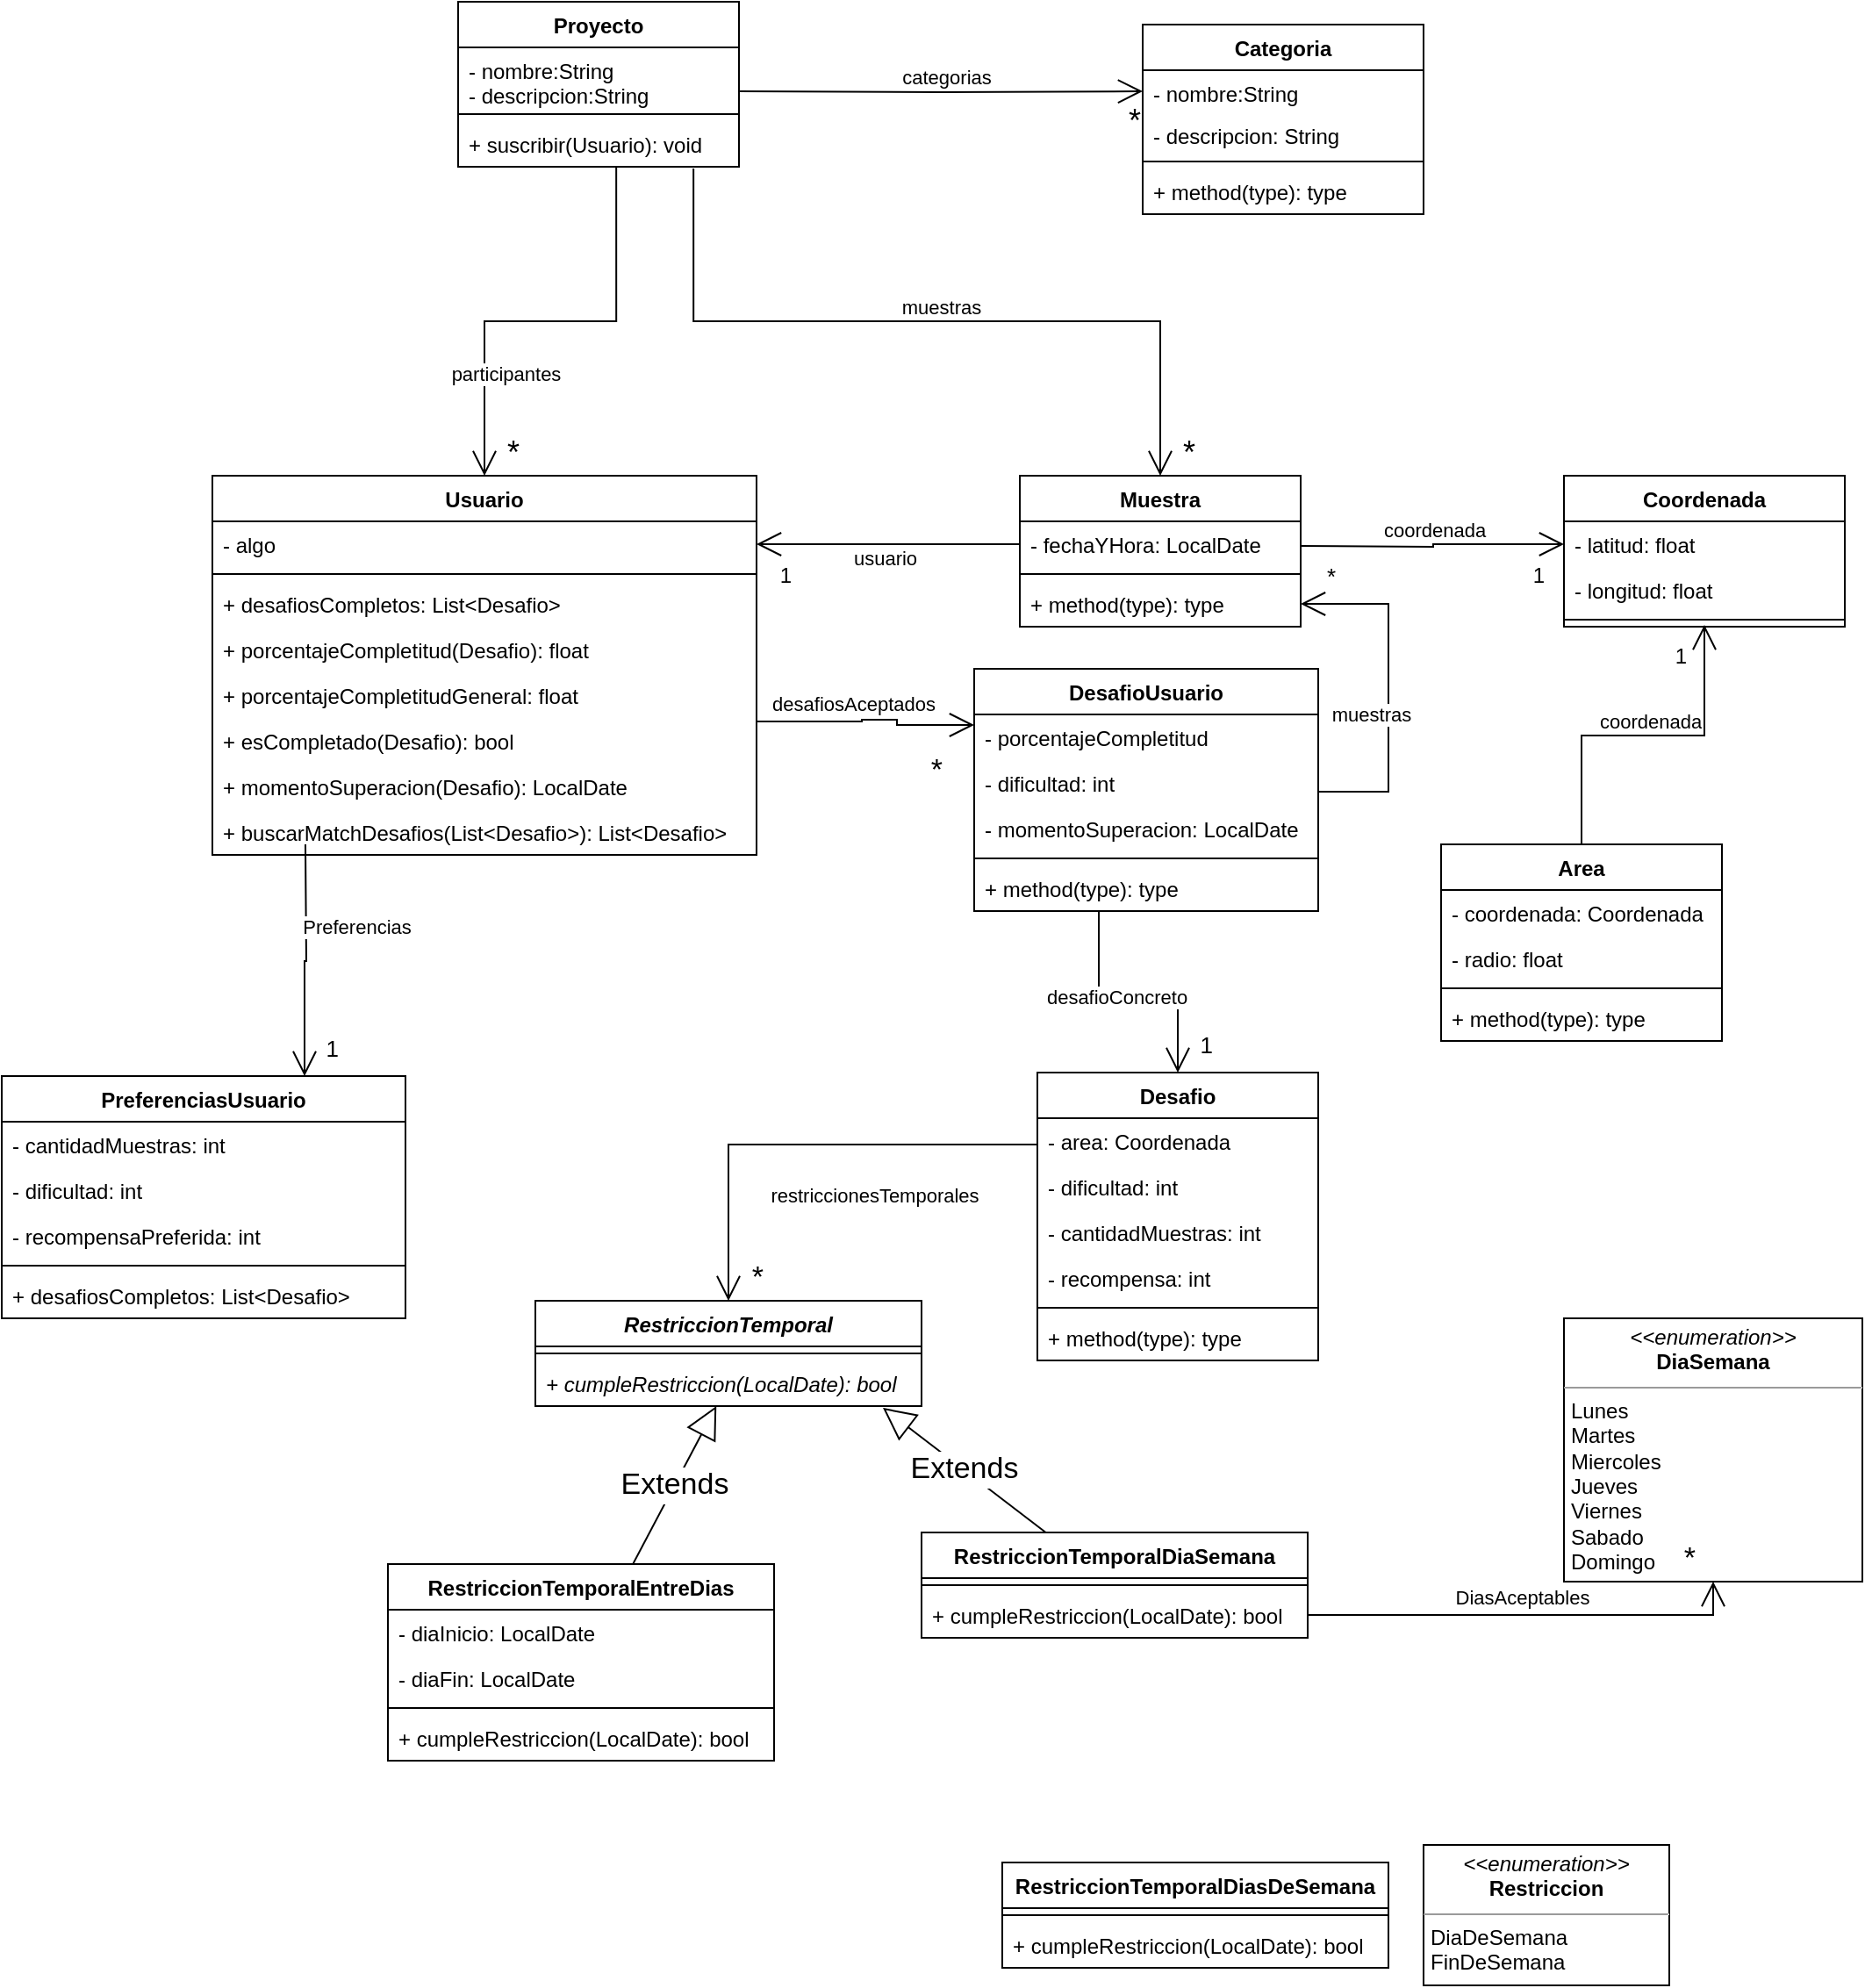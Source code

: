 <mxfile version="20.4.0" type="github">
  <diagram id="C5RBs43oDa-KdzZeNtuy" name="Page-1">
    <mxGraphModel dx="1690" dy="1643" grid="1" gridSize="10" guides="1" tooltips="1" connect="1" arrows="1" fold="1" page="1" pageScale="1" pageWidth="827" pageHeight="1169" math="0" shadow="0">
      <root>
        <mxCell id="WIyWlLk6GJQsqaUBKTNV-0" />
        <mxCell id="WIyWlLk6GJQsqaUBKTNV-1" parent="WIyWlLk6GJQsqaUBKTNV-0" />
        <mxCell id="WRdXd9sB3X9mUSoovsNP-0" value="Proyecto" style="swimlane;fontStyle=1;align=center;verticalAlign=top;childLayout=stackLayout;horizontal=1;startSize=26;horizontalStack=0;resizeParent=1;resizeParentMax=0;resizeLast=0;collapsible=1;marginBottom=0;" parent="WIyWlLk6GJQsqaUBKTNV-1" vertex="1">
          <mxGeometry x="120" y="-80" width="160" height="94" as="geometry" />
        </mxCell>
        <mxCell id="WRdXd9sB3X9mUSoovsNP-1" value="- nombre:String&#xa;- descripcion:String&#xa;" style="text;strokeColor=none;fillColor=none;align=left;verticalAlign=top;spacingLeft=4;spacingRight=4;overflow=hidden;rotatable=0;points=[[0,0.5],[1,0.5]];portConstraint=eastwest;" parent="WRdXd9sB3X9mUSoovsNP-0" vertex="1">
          <mxGeometry y="26" width="160" height="34" as="geometry" />
        </mxCell>
        <mxCell id="WRdXd9sB3X9mUSoovsNP-2" value="" style="line;strokeWidth=1;fillColor=none;align=left;verticalAlign=middle;spacingTop=-1;spacingLeft=3;spacingRight=3;rotatable=0;labelPosition=right;points=[];portConstraint=eastwest;strokeColor=inherit;" parent="WRdXd9sB3X9mUSoovsNP-0" vertex="1">
          <mxGeometry y="60" width="160" height="8" as="geometry" />
        </mxCell>
        <mxCell id="WRdXd9sB3X9mUSoovsNP-3" value="+ suscribir(Usuario): void" style="text;strokeColor=none;fillColor=none;align=left;verticalAlign=top;spacingLeft=4;spacingRight=4;overflow=hidden;rotatable=0;points=[[0,0.5],[1,0.5]];portConstraint=eastwest;" parent="WRdXd9sB3X9mUSoovsNP-0" vertex="1">
          <mxGeometry y="68" width="160" height="26" as="geometry" />
        </mxCell>
        <mxCell id="axV663DeKGKB3O0kkRm1-0" value="Categoria" style="swimlane;fontStyle=1;align=center;verticalAlign=top;childLayout=stackLayout;horizontal=1;startSize=26;horizontalStack=0;resizeParent=1;resizeParentMax=0;resizeLast=0;collapsible=1;marginBottom=0;" vertex="1" parent="WIyWlLk6GJQsqaUBKTNV-1">
          <mxGeometry x="510" y="-67" width="160" height="108" as="geometry" />
        </mxCell>
        <mxCell id="axV663DeKGKB3O0kkRm1-1" value="- nombre:String" style="text;strokeColor=none;fillColor=none;align=left;verticalAlign=top;spacingLeft=4;spacingRight=4;overflow=hidden;rotatable=0;points=[[0,0.5],[1,0.5]];portConstraint=eastwest;" vertex="1" parent="axV663DeKGKB3O0kkRm1-0">
          <mxGeometry y="26" width="160" height="24" as="geometry" />
        </mxCell>
        <mxCell id="axV663DeKGKB3O0kkRm1-4" value="- descripcion: String" style="text;strokeColor=none;fillColor=none;align=left;verticalAlign=top;spacingLeft=4;spacingRight=4;overflow=hidden;rotatable=0;points=[[0,0.5],[1,0.5]];portConstraint=eastwest;" vertex="1" parent="axV663DeKGKB3O0kkRm1-0">
          <mxGeometry y="50" width="160" height="24" as="geometry" />
        </mxCell>
        <mxCell id="axV663DeKGKB3O0kkRm1-2" value="" style="line;strokeWidth=1;fillColor=none;align=left;verticalAlign=middle;spacingTop=-1;spacingLeft=3;spacingRight=3;rotatable=0;labelPosition=right;points=[];portConstraint=eastwest;strokeColor=inherit;" vertex="1" parent="axV663DeKGKB3O0kkRm1-0">
          <mxGeometry y="74" width="160" height="8" as="geometry" />
        </mxCell>
        <mxCell id="axV663DeKGKB3O0kkRm1-3" value="+ method(type): type" style="text;strokeColor=none;fillColor=none;align=left;verticalAlign=top;spacingLeft=4;spacingRight=4;overflow=hidden;rotatable=0;points=[[0,0.5],[1,0.5]];portConstraint=eastwest;" vertex="1" parent="axV663DeKGKB3O0kkRm1-0">
          <mxGeometry y="82" width="160" height="26" as="geometry" />
        </mxCell>
        <mxCell id="axV663DeKGKB3O0kkRm1-5" value="categorias" style="endArrow=open;html=1;endSize=12;startArrow=none;startSize=14;startFill=0;edgeStyle=orthogonalEdgeStyle;rounded=0;entryX=0;entryY=0.5;entryDx=0;entryDy=0;" edge="1" parent="WIyWlLk6GJQsqaUBKTNV-1" target="axV663DeKGKB3O0kkRm1-1">
          <mxGeometry x="0.031" y="8" relative="1" as="geometry">
            <mxPoint x="280" y="-29" as="sourcePoint" />
            <mxPoint x="460" y="-33.5" as="targetPoint" />
            <mxPoint as="offset" />
          </mxGeometry>
        </mxCell>
        <mxCell id="axV663DeKGKB3O0kkRm1-7" value="*" style="edgeLabel;resizable=0;html=1;align=right;verticalAlign=top;fontSize=18;" connectable="0" vertex="1" parent="axV663DeKGKB3O0kkRm1-5">
          <mxGeometry x="1" relative="1" as="geometry" />
        </mxCell>
        <mxCell id="axV663DeKGKB3O0kkRm1-8" value="Usuario" style="swimlane;fontStyle=1;align=center;verticalAlign=top;childLayout=stackLayout;horizontal=1;startSize=26;horizontalStack=0;resizeParent=1;resizeParentMax=0;resizeLast=0;collapsible=1;marginBottom=0;" vertex="1" parent="WIyWlLk6GJQsqaUBKTNV-1">
          <mxGeometry x="-20" y="190" width="310" height="216" as="geometry" />
        </mxCell>
        <mxCell id="axV663DeKGKB3O0kkRm1-12" value="- algo" style="text;strokeColor=none;fillColor=none;align=left;verticalAlign=top;spacingLeft=4;spacingRight=4;overflow=hidden;rotatable=0;points=[[0,0.5],[1,0.5]];portConstraint=eastwest;" vertex="1" parent="axV663DeKGKB3O0kkRm1-8">
          <mxGeometry y="26" width="310" height="26" as="geometry" />
        </mxCell>
        <mxCell id="axV663DeKGKB3O0kkRm1-10" value="" style="line;strokeWidth=1;fillColor=none;align=left;verticalAlign=middle;spacingTop=-1;spacingLeft=3;spacingRight=3;rotatable=0;labelPosition=right;points=[];portConstraint=eastwest;strokeColor=inherit;" vertex="1" parent="axV663DeKGKB3O0kkRm1-8">
          <mxGeometry y="52" width="310" height="8" as="geometry" />
        </mxCell>
        <mxCell id="axV663DeKGKB3O0kkRm1-11" value="+ desafiosCompletos: List&lt;Desafio&gt;" style="text;strokeColor=none;fillColor=none;align=left;verticalAlign=top;spacingLeft=4;spacingRight=4;overflow=hidden;rotatable=0;points=[[0,0.5],[1,0.5]];portConstraint=eastwest;" vertex="1" parent="axV663DeKGKB3O0kkRm1-8">
          <mxGeometry y="60" width="310" height="26" as="geometry" />
        </mxCell>
        <mxCell id="axV663DeKGKB3O0kkRm1-93" value="+ porcentajeCompletitud(Desafio): float" style="text;strokeColor=none;fillColor=none;align=left;verticalAlign=top;spacingLeft=4;spacingRight=4;overflow=hidden;rotatable=0;points=[[0,0.5],[1,0.5]];portConstraint=eastwest;" vertex="1" parent="axV663DeKGKB3O0kkRm1-8">
          <mxGeometry y="86" width="310" height="26" as="geometry" />
        </mxCell>
        <mxCell id="axV663DeKGKB3O0kkRm1-94" value="+ porcentajeCompletitudGeneral: float" style="text;strokeColor=none;fillColor=none;align=left;verticalAlign=top;spacingLeft=4;spacingRight=4;overflow=hidden;rotatable=0;points=[[0,0.5],[1,0.5]];portConstraint=eastwest;" vertex="1" parent="axV663DeKGKB3O0kkRm1-8">
          <mxGeometry y="112" width="310" height="26" as="geometry" />
        </mxCell>
        <mxCell id="axV663DeKGKB3O0kkRm1-106" value="+ esCompletado(Desafio): bool" style="text;strokeColor=none;fillColor=none;align=left;verticalAlign=top;spacingLeft=4;spacingRight=4;overflow=hidden;rotatable=0;points=[[0,0.5],[1,0.5]];portConstraint=eastwest;" vertex="1" parent="axV663DeKGKB3O0kkRm1-8">
          <mxGeometry y="138" width="310" height="26" as="geometry" />
        </mxCell>
        <mxCell id="axV663DeKGKB3O0kkRm1-107" value="+ momentoSuperacion(Desafio): LocalDate" style="text;strokeColor=none;fillColor=none;align=left;verticalAlign=top;spacingLeft=4;spacingRight=4;overflow=hidden;rotatable=0;points=[[0,0.5],[1,0.5]];portConstraint=eastwest;" vertex="1" parent="axV663DeKGKB3O0kkRm1-8">
          <mxGeometry y="164" width="310" height="26" as="geometry" />
        </mxCell>
        <mxCell id="axV663DeKGKB3O0kkRm1-108" value="+ buscarMatchDesafios(List&lt;Desafio&gt;): List&lt;Desafio&gt;" style="text;strokeColor=none;fillColor=none;align=left;verticalAlign=top;spacingLeft=4;spacingRight=4;overflow=hidden;rotatable=0;points=[[0,0.5],[1,0.5]];portConstraint=eastwest;" vertex="1" parent="axV663DeKGKB3O0kkRm1-8">
          <mxGeometry y="190" width="310" height="26" as="geometry" />
        </mxCell>
        <mxCell id="axV663DeKGKB3O0kkRm1-13" value="participantes" style="endArrow=open;html=1;endSize=12;startArrow=none;startSize=14;startFill=0;edgeStyle=orthogonalEdgeStyle;rounded=0;exitX=0.563;exitY=1;exitDx=0;exitDy=0;exitPerimeter=0;" edge="1" parent="WIyWlLk6GJQsqaUBKTNV-1" source="WRdXd9sB3X9mUSoovsNP-3" target="axV663DeKGKB3O0kkRm1-8">
          <mxGeometry x="0.205" y="30" relative="1" as="geometry">
            <mxPoint x="230" y="60" as="sourcePoint" />
            <mxPoint x="460" y="60" as="targetPoint" />
            <mxPoint as="offset" />
          </mxGeometry>
        </mxCell>
        <mxCell id="axV663DeKGKB3O0kkRm1-14" value="*" style="edgeLabel;resizable=0;html=1;align=right;verticalAlign=top;fontSize=18;" connectable="0" vertex="1" parent="axV663DeKGKB3O0kkRm1-13">
          <mxGeometry x="1" relative="1" as="geometry">
            <mxPoint x="20" y="-30" as="offset" />
          </mxGeometry>
        </mxCell>
        <mxCell id="axV663DeKGKB3O0kkRm1-15" value="Muestra" style="swimlane;fontStyle=1;align=center;verticalAlign=top;childLayout=stackLayout;horizontal=1;startSize=26;horizontalStack=0;resizeParent=1;resizeParentMax=0;resizeLast=0;collapsible=1;marginBottom=0;" vertex="1" parent="WIyWlLk6GJQsqaUBKTNV-1">
          <mxGeometry x="440" y="190" width="160" height="86" as="geometry" />
        </mxCell>
        <mxCell id="axV663DeKGKB3O0kkRm1-16" value="- fechaYHora: LocalDate" style="text;strokeColor=none;fillColor=none;align=left;verticalAlign=top;spacingLeft=4;spacingRight=4;overflow=hidden;rotatable=0;points=[[0,0.5],[1,0.5]];portConstraint=eastwest;" vertex="1" parent="axV663DeKGKB3O0kkRm1-15">
          <mxGeometry y="26" width="160" height="26" as="geometry" />
        </mxCell>
        <mxCell id="axV663DeKGKB3O0kkRm1-17" value="" style="line;strokeWidth=1;fillColor=none;align=left;verticalAlign=middle;spacingTop=-1;spacingLeft=3;spacingRight=3;rotatable=0;labelPosition=right;points=[];portConstraint=eastwest;strokeColor=inherit;" vertex="1" parent="axV663DeKGKB3O0kkRm1-15">
          <mxGeometry y="52" width="160" height="8" as="geometry" />
        </mxCell>
        <mxCell id="axV663DeKGKB3O0kkRm1-18" value="+ method(type): type" style="text;strokeColor=none;fillColor=none;align=left;verticalAlign=top;spacingLeft=4;spacingRight=4;overflow=hidden;rotatable=0;points=[[0,0.5],[1,0.5]];portConstraint=eastwest;" vertex="1" parent="axV663DeKGKB3O0kkRm1-15">
          <mxGeometry y="60" width="160" height="26" as="geometry" />
        </mxCell>
        <mxCell id="axV663DeKGKB3O0kkRm1-24" value="muestras" style="endArrow=open;html=1;endSize=12;startArrow=none;startSize=14;startFill=0;edgeStyle=orthogonalEdgeStyle;rounded=0;entryX=0.5;entryY=0;entryDx=0;entryDy=0;exitX=0.838;exitY=1.038;exitDx=0;exitDy=0;exitPerimeter=0;" edge="1" parent="WIyWlLk6GJQsqaUBKTNV-1" source="WRdXd9sB3X9mUSoovsNP-3" target="axV663DeKGKB3O0kkRm1-15">
          <mxGeometry x="0.031" y="8" relative="1" as="geometry">
            <mxPoint x="290" y="90" as="sourcePoint" />
            <mxPoint x="520" y="90" as="targetPoint" />
            <mxPoint as="offset" />
          </mxGeometry>
        </mxCell>
        <mxCell id="axV663DeKGKB3O0kkRm1-25" value="*" style="edgeLabel;resizable=0;html=1;align=right;verticalAlign=top;fontSize=18;" connectable="0" vertex="1" parent="axV663DeKGKB3O0kkRm1-24">
          <mxGeometry x="1" relative="1" as="geometry">
            <mxPoint x="20" y="-30" as="offset" />
          </mxGeometry>
        </mxCell>
        <mxCell id="axV663DeKGKB3O0kkRm1-27" value="usuario" style="endArrow=open;html=1;endSize=12;startArrow=none;startSize=14;startFill=0;edgeStyle=orthogonalEdgeStyle;rounded=0;entryX=1;entryY=0.5;entryDx=0;entryDy=0;exitX=0;exitY=0.5;exitDx=0;exitDy=0;" edge="1" parent="WIyWlLk6GJQsqaUBKTNV-1" source="axV663DeKGKB3O0kkRm1-16" target="axV663DeKGKB3O0kkRm1-12">
          <mxGeometry x="0.031" y="8" relative="1" as="geometry">
            <mxPoint x="290" y="-19" as="sourcePoint" />
            <mxPoint x="520" y="-19" as="targetPoint" />
            <mxPoint as="offset" />
          </mxGeometry>
        </mxCell>
        <mxCell id="axV663DeKGKB3O0kkRm1-28" value="1" style="edgeLabel;resizable=0;html=1;align=right;verticalAlign=top;fontSize=12;" connectable="0" vertex="1" parent="axV663DeKGKB3O0kkRm1-27">
          <mxGeometry x="1" relative="1" as="geometry">
            <mxPoint x="20" y="4" as="offset" />
          </mxGeometry>
        </mxCell>
        <mxCell id="axV663DeKGKB3O0kkRm1-31" value="Coordenada" style="swimlane;fontStyle=1;align=center;verticalAlign=top;childLayout=stackLayout;horizontal=1;startSize=26;horizontalStack=0;resizeParent=1;resizeParentMax=0;resizeLast=0;collapsible=1;marginBottom=0;" vertex="1" parent="WIyWlLk6GJQsqaUBKTNV-1">
          <mxGeometry x="750" y="190" width="160" height="86" as="geometry" />
        </mxCell>
        <mxCell id="axV663DeKGKB3O0kkRm1-32" value="- latitud: float" style="text;strokeColor=none;fillColor=none;align=left;verticalAlign=top;spacingLeft=4;spacingRight=4;overflow=hidden;rotatable=0;points=[[0,0.5],[1,0.5]];portConstraint=eastwest;" vertex="1" parent="axV663DeKGKB3O0kkRm1-31">
          <mxGeometry y="26" width="160" height="26" as="geometry" />
        </mxCell>
        <mxCell id="axV663DeKGKB3O0kkRm1-33" value="- longitud: float" style="text;strokeColor=none;fillColor=none;align=left;verticalAlign=top;spacingLeft=4;spacingRight=4;overflow=hidden;rotatable=0;points=[[0,0.5],[1,0.5]];portConstraint=eastwest;" vertex="1" parent="axV663DeKGKB3O0kkRm1-31">
          <mxGeometry y="52" width="160" height="26" as="geometry" />
        </mxCell>
        <mxCell id="axV663DeKGKB3O0kkRm1-34" value="" style="line;strokeWidth=1;fillColor=none;align=left;verticalAlign=middle;spacingTop=-1;spacingLeft=3;spacingRight=3;rotatable=0;labelPosition=right;points=[];portConstraint=eastwest;strokeColor=inherit;" vertex="1" parent="axV663DeKGKB3O0kkRm1-31">
          <mxGeometry y="78" width="160" height="8" as="geometry" />
        </mxCell>
        <mxCell id="axV663DeKGKB3O0kkRm1-37" value="coordenada" style="endArrow=open;html=1;endSize=12;startArrow=none;startSize=14;startFill=0;edgeStyle=orthogonalEdgeStyle;rounded=0;entryX=0;entryY=0.5;entryDx=0;entryDy=0;" edge="1" parent="WIyWlLk6GJQsqaUBKTNV-1" target="axV663DeKGKB3O0kkRm1-32">
          <mxGeometry x="0.031" y="8" relative="1" as="geometry">
            <mxPoint x="600" y="230" as="sourcePoint" />
            <mxPoint x="300" y="239" as="targetPoint" />
            <mxPoint as="offset" />
          </mxGeometry>
        </mxCell>
        <mxCell id="axV663DeKGKB3O0kkRm1-38" value="1" style="edgeLabel;resizable=0;html=1;align=right;verticalAlign=top;fontSize=12;" connectable="0" vertex="1" parent="axV663DeKGKB3O0kkRm1-37">
          <mxGeometry x="1" relative="1" as="geometry">
            <mxPoint x="-10" y="4" as="offset" />
          </mxGeometry>
        </mxCell>
        <mxCell id="axV663DeKGKB3O0kkRm1-40" value="Desafio" style="swimlane;fontStyle=1;align=center;verticalAlign=top;childLayout=stackLayout;horizontal=1;startSize=26;horizontalStack=0;resizeParent=1;resizeParentMax=0;resizeLast=0;collapsible=1;marginBottom=0;" vertex="1" parent="WIyWlLk6GJQsqaUBKTNV-1">
          <mxGeometry x="450" y="530" width="160" height="164" as="geometry" />
        </mxCell>
        <mxCell id="axV663DeKGKB3O0kkRm1-41" value="- area: Coordenada" style="text;strokeColor=none;fillColor=none;align=left;verticalAlign=top;spacingLeft=4;spacingRight=4;overflow=hidden;rotatable=0;points=[[0,0.5],[1,0.5]];portConstraint=eastwest;" vertex="1" parent="axV663DeKGKB3O0kkRm1-40">
          <mxGeometry y="26" width="160" height="26" as="geometry" />
        </mxCell>
        <mxCell id="axV663DeKGKB3O0kkRm1-73" value="- dificultad: int" style="text;strokeColor=none;fillColor=none;align=left;verticalAlign=top;spacingLeft=4;spacingRight=4;overflow=hidden;rotatable=0;points=[[0,0.5],[1,0.5]];portConstraint=eastwest;" vertex="1" parent="axV663DeKGKB3O0kkRm1-40">
          <mxGeometry y="52" width="160" height="26" as="geometry" />
        </mxCell>
        <mxCell id="axV663DeKGKB3O0kkRm1-74" value="- cantidadMuestras: int" style="text;strokeColor=none;fillColor=none;align=left;verticalAlign=top;spacingLeft=4;spacingRight=4;overflow=hidden;rotatable=0;points=[[0,0.5],[1,0.5]];portConstraint=eastwest;" vertex="1" parent="axV663DeKGKB3O0kkRm1-40">
          <mxGeometry y="78" width="160" height="26" as="geometry" />
        </mxCell>
        <mxCell id="axV663DeKGKB3O0kkRm1-75" value="- recompensa: int" style="text;strokeColor=none;fillColor=none;align=left;verticalAlign=top;spacingLeft=4;spacingRight=4;overflow=hidden;rotatable=0;points=[[0,0.5],[1,0.5]];portConstraint=eastwest;" vertex="1" parent="axV663DeKGKB3O0kkRm1-40">
          <mxGeometry y="104" width="160" height="26" as="geometry" />
        </mxCell>
        <mxCell id="axV663DeKGKB3O0kkRm1-42" value="" style="line;strokeWidth=1;fillColor=none;align=left;verticalAlign=middle;spacingTop=-1;spacingLeft=3;spacingRight=3;rotatable=0;labelPosition=right;points=[];portConstraint=eastwest;strokeColor=inherit;" vertex="1" parent="axV663DeKGKB3O0kkRm1-40">
          <mxGeometry y="130" width="160" height="8" as="geometry" />
        </mxCell>
        <mxCell id="axV663DeKGKB3O0kkRm1-43" value="+ method(type): type" style="text;strokeColor=none;fillColor=none;align=left;verticalAlign=top;spacingLeft=4;spacingRight=4;overflow=hidden;rotatable=0;points=[[0,0.5],[1,0.5]];portConstraint=eastwest;" vertex="1" parent="axV663DeKGKB3O0kkRm1-40">
          <mxGeometry y="138" width="160" height="26" as="geometry" />
        </mxCell>
        <mxCell id="axV663DeKGKB3O0kkRm1-44" value="Area" style="swimlane;fontStyle=1;align=center;verticalAlign=top;childLayout=stackLayout;horizontal=1;startSize=26;horizontalStack=0;resizeParent=1;resizeParentMax=0;resizeLast=0;collapsible=1;marginBottom=0;" vertex="1" parent="WIyWlLk6GJQsqaUBKTNV-1">
          <mxGeometry x="680" y="400" width="160" height="112" as="geometry" />
        </mxCell>
        <mxCell id="axV663DeKGKB3O0kkRm1-45" value="- coordenada: Coordenada" style="text;strokeColor=none;fillColor=none;align=left;verticalAlign=top;spacingLeft=4;spacingRight=4;overflow=hidden;rotatable=0;points=[[0,0.5],[1,0.5]];portConstraint=eastwest;" vertex="1" parent="axV663DeKGKB3O0kkRm1-44">
          <mxGeometry y="26" width="160" height="26" as="geometry" />
        </mxCell>
        <mxCell id="axV663DeKGKB3O0kkRm1-48" value="- radio: float" style="text;strokeColor=none;fillColor=none;align=left;verticalAlign=top;spacingLeft=4;spacingRight=4;overflow=hidden;rotatable=0;points=[[0,0.5],[1,0.5]];portConstraint=eastwest;" vertex="1" parent="axV663DeKGKB3O0kkRm1-44">
          <mxGeometry y="52" width="160" height="26" as="geometry" />
        </mxCell>
        <mxCell id="axV663DeKGKB3O0kkRm1-46" value="" style="line;strokeWidth=1;fillColor=none;align=left;verticalAlign=middle;spacingTop=-1;spacingLeft=3;spacingRight=3;rotatable=0;labelPosition=right;points=[];portConstraint=eastwest;strokeColor=inherit;" vertex="1" parent="axV663DeKGKB3O0kkRm1-44">
          <mxGeometry y="78" width="160" height="8" as="geometry" />
        </mxCell>
        <mxCell id="axV663DeKGKB3O0kkRm1-47" value="+ method(type): type" style="text;strokeColor=none;fillColor=none;align=left;verticalAlign=top;spacingLeft=4;spacingRight=4;overflow=hidden;rotatable=0;points=[[0,0.5],[1,0.5]];portConstraint=eastwest;" vertex="1" parent="axV663DeKGKB3O0kkRm1-44">
          <mxGeometry y="86" width="160" height="26" as="geometry" />
        </mxCell>
        <mxCell id="axV663DeKGKB3O0kkRm1-49" value="coordenada" style="endArrow=open;html=1;endSize=12;startArrow=none;startSize=14;startFill=0;edgeStyle=orthogonalEdgeStyle;rounded=0;exitX=0.5;exitY=0;exitDx=0;exitDy=0;entryX=0.5;entryY=0.875;entryDx=0;entryDy=0;entryPerimeter=0;" edge="1" parent="WIyWlLk6GJQsqaUBKTNV-1" source="axV663DeKGKB3O0kkRm1-44" target="axV663DeKGKB3O0kkRm1-34">
          <mxGeometry x="0.031" y="8" relative="1" as="geometry">
            <mxPoint x="610" y="240" as="sourcePoint" />
            <mxPoint x="820" y="280" as="targetPoint" />
            <mxPoint as="offset" />
          </mxGeometry>
        </mxCell>
        <mxCell id="axV663DeKGKB3O0kkRm1-50" value="1" style="edgeLabel;resizable=0;html=1;align=right;verticalAlign=top;fontSize=12;" connectable="0" vertex="1" parent="axV663DeKGKB3O0kkRm1-49">
          <mxGeometry x="1" relative="1" as="geometry">
            <mxPoint x="-10" y="4" as="offset" />
          </mxGeometry>
        </mxCell>
        <mxCell id="axV663DeKGKB3O0kkRm1-51" value="RestriccionTemporal" style="swimlane;fontStyle=3;align=center;verticalAlign=top;childLayout=stackLayout;horizontal=1;startSize=26;horizontalStack=0;resizeParent=1;resizeParentMax=0;resizeLast=0;collapsible=1;marginBottom=0;" vertex="1" parent="WIyWlLk6GJQsqaUBKTNV-1">
          <mxGeometry x="164" y="660" width="220" height="60" as="geometry" />
        </mxCell>
        <mxCell id="axV663DeKGKB3O0kkRm1-53" value="" style="line;strokeWidth=1;fillColor=none;align=left;verticalAlign=middle;spacingTop=-1;spacingLeft=3;spacingRight=3;rotatable=0;labelPosition=right;points=[];portConstraint=eastwest;strokeColor=inherit;" vertex="1" parent="axV663DeKGKB3O0kkRm1-51">
          <mxGeometry y="26" width="220" height="8" as="geometry" />
        </mxCell>
        <mxCell id="axV663DeKGKB3O0kkRm1-54" value="+ cumpleRestriccion(LocalDate): bool" style="text;strokeColor=none;fillColor=none;align=left;verticalAlign=top;spacingLeft=4;spacingRight=4;overflow=hidden;rotatable=0;points=[[0,0.5],[1,0.5]];portConstraint=eastwest;fontStyle=2" vertex="1" parent="axV663DeKGKB3O0kkRm1-51">
          <mxGeometry y="34" width="220" height="26" as="geometry" />
        </mxCell>
        <mxCell id="axV663DeKGKB3O0kkRm1-55" value="restriccionesTemporales" style="endArrow=open;html=1;endSize=12;startArrow=none;startSize=14;startFill=0;edgeStyle=orthogonalEdgeStyle;rounded=0;entryX=0.5;entryY=0;entryDx=0;entryDy=0;exitX=0;exitY=0.25;exitDx=0;exitDy=0;" edge="1" parent="WIyWlLk6GJQsqaUBKTNV-1" source="axV663DeKGKB3O0kkRm1-40" target="axV663DeKGKB3O0kkRm1-51">
          <mxGeometry x="-0.297" y="29" relative="1" as="geometry">
            <mxPoint x="450" y="239" as="sourcePoint" />
            <mxPoint x="300" y="239" as="targetPoint" />
            <mxPoint as="offset" />
          </mxGeometry>
        </mxCell>
        <mxCell id="axV663DeKGKB3O0kkRm1-56" value="*" style="edgeLabel;resizable=0;html=1;align=right;verticalAlign=top;fontSize=17;" connectable="0" vertex="1" parent="axV663DeKGKB3O0kkRm1-55">
          <mxGeometry x="1" relative="1" as="geometry">
            <mxPoint x="20" y="-30" as="offset" />
          </mxGeometry>
        </mxCell>
        <mxCell id="axV663DeKGKB3O0kkRm1-57" value="RestriccionTemporalEntreDias" style="swimlane;fontStyle=1;align=center;verticalAlign=top;childLayout=stackLayout;horizontal=1;startSize=26;horizontalStack=0;resizeParent=1;resizeParentMax=0;resizeLast=0;collapsible=1;marginBottom=0;" vertex="1" parent="WIyWlLk6GJQsqaUBKTNV-1">
          <mxGeometry x="80" y="810" width="220" height="112" as="geometry" />
        </mxCell>
        <mxCell id="axV663DeKGKB3O0kkRm1-64" value="- diaInicio: LocalDate" style="text;strokeColor=none;fillColor=none;align=left;verticalAlign=top;spacingLeft=4;spacingRight=4;overflow=hidden;rotatable=0;points=[[0,0.5],[1,0.5]];portConstraint=eastwest;" vertex="1" parent="axV663DeKGKB3O0kkRm1-57">
          <mxGeometry y="26" width="220" height="26" as="geometry" />
        </mxCell>
        <mxCell id="axV663DeKGKB3O0kkRm1-67" value="- diaFin: LocalDate" style="text;strokeColor=none;fillColor=none;align=left;verticalAlign=top;spacingLeft=4;spacingRight=4;overflow=hidden;rotatable=0;points=[[0,0.5],[1,0.5]];portConstraint=eastwest;" vertex="1" parent="axV663DeKGKB3O0kkRm1-57">
          <mxGeometry y="52" width="220" height="26" as="geometry" />
        </mxCell>
        <mxCell id="axV663DeKGKB3O0kkRm1-58" value="" style="line;strokeWidth=1;fillColor=none;align=left;verticalAlign=middle;spacingTop=-1;spacingLeft=3;spacingRight=3;rotatable=0;labelPosition=right;points=[];portConstraint=eastwest;strokeColor=inherit;" vertex="1" parent="axV663DeKGKB3O0kkRm1-57">
          <mxGeometry y="78" width="220" height="8" as="geometry" />
        </mxCell>
        <mxCell id="axV663DeKGKB3O0kkRm1-59" value="+ cumpleRestriccion(LocalDate): bool" style="text;strokeColor=none;fillColor=none;align=left;verticalAlign=top;spacingLeft=4;spacingRight=4;overflow=hidden;rotatable=0;points=[[0,0.5],[1,0.5]];portConstraint=eastwest;" vertex="1" parent="axV663DeKGKB3O0kkRm1-57">
          <mxGeometry y="86" width="220" height="26" as="geometry" />
        </mxCell>
        <mxCell id="axV663DeKGKB3O0kkRm1-65" value="Extends" style="endArrow=block;endSize=16;endFill=0;html=1;rounded=0;fontSize=17;" edge="1" parent="WIyWlLk6GJQsqaUBKTNV-1" source="axV663DeKGKB3O0kkRm1-57" target="axV663DeKGKB3O0kkRm1-54">
          <mxGeometry width="160" relative="1" as="geometry">
            <mxPoint x="290" y="720" as="sourcePoint" />
            <mxPoint x="470" y="760" as="targetPoint" />
          </mxGeometry>
        </mxCell>
        <mxCell id="axV663DeKGKB3O0kkRm1-68" value="RestriccionTemporalDiasDeSemana" style="swimlane;fontStyle=1;align=center;verticalAlign=top;childLayout=stackLayout;horizontal=1;startSize=26;horizontalStack=0;resizeParent=1;resizeParentMax=0;resizeLast=0;collapsible=1;marginBottom=0;" vertex="1" parent="WIyWlLk6GJQsqaUBKTNV-1">
          <mxGeometry x="430" y="980" width="220" height="60" as="geometry" />
        </mxCell>
        <mxCell id="axV663DeKGKB3O0kkRm1-71" value="" style="line;strokeWidth=1;fillColor=none;align=left;verticalAlign=middle;spacingTop=-1;spacingLeft=3;spacingRight=3;rotatable=0;labelPosition=right;points=[];portConstraint=eastwest;strokeColor=inherit;" vertex="1" parent="axV663DeKGKB3O0kkRm1-68">
          <mxGeometry y="26" width="220" height="8" as="geometry" />
        </mxCell>
        <mxCell id="axV663DeKGKB3O0kkRm1-72" value="+ cumpleRestriccion(LocalDate): bool" style="text;strokeColor=none;fillColor=none;align=left;verticalAlign=top;spacingLeft=4;spacingRight=4;overflow=hidden;rotatable=0;points=[[0,0.5],[1,0.5]];portConstraint=eastwest;" vertex="1" parent="axV663DeKGKB3O0kkRm1-68">
          <mxGeometry y="34" width="220" height="26" as="geometry" />
        </mxCell>
        <mxCell id="axV663DeKGKB3O0kkRm1-78" value="&lt;p style=&quot;margin:0px;margin-top:4px;text-align:center;&quot;&gt;&lt;i&gt;&amp;lt;&amp;lt;enumeration&amp;gt;&amp;gt;&lt;/i&gt;&lt;br&gt;&lt;b&gt;DiaSemana&lt;/b&gt;&lt;/p&gt;&lt;hr size=&quot;1&quot;&gt;&lt;p style=&quot;margin:0px;margin-left:4px;&quot;&gt;Lunes&lt;/p&gt;&lt;p style=&quot;margin:0px;margin-left:4px;&quot;&gt;Martes&lt;/p&gt;&lt;p style=&quot;margin:0px;margin-left:4px;&quot;&gt;Miercoles&lt;/p&gt;&lt;p style=&quot;margin:0px;margin-left:4px;&quot;&gt;Jueves&lt;/p&gt;&lt;p style=&quot;margin:0px;margin-left:4px;&quot;&gt;Viernes&lt;/p&gt;&lt;p style=&quot;margin:0px;margin-left:4px;&quot;&gt;Sabado&lt;/p&gt;&lt;p style=&quot;margin:0px;margin-left:4px;&quot;&gt;Domingo&lt;/p&gt;&lt;hr size=&quot;1&quot;&gt;&lt;p style=&quot;margin:0px;margin-left:4px;&quot;&gt;+ method1(Type): Type&lt;br&gt;+ method2(Type, Type): Type&lt;/p&gt;" style="verticalAlign=top;align=left;overflow=fill;fontSize=12;fontFamily=Helvetica;html=1;" vertex="1" parent="WIyWlLk6GJQsqaUBKTNV-1">
          <mxGeometry x="750" y="670" width="170" height="150" as="geometry" />
        </mxCell>
        <mxCell id="axV663DeKGKB3O0kkRm1-79" value="&lt;p style=&quot;margin:0px;margin-top:4px;text-align:center;&quot;&gt;&lt;i&gt;&amp;lt;&amp;lt;enumeration&amp;gt;&amp;gt;&lt;/i&gt;&lt;br&gt;&lt;b&gt;Restriccion&lt;/b&gt;&lt;/p&gt;&lt;hr size=&quot;1&quot;&gt;&lt;p style=&quot;margin:0px;margin-left:4px;&quot;&gt;DiaDeSemana&lt;/p&gt;&lt;p style=&quot;margin:0px;margin-left:4px;&quot;&gt;FinDeSemana&lt;/p&gt;&lt;hr size=&quot;1&quot;&gt;&lt;p style=&quot;margin:0px;margin-left:4px;&quot;&gt;+ method1(Type): Type&lt;br&gt;+ method2(Type, Type): Type&lt;/p&gt;" style="verticalAlign=top;align=left;overflow=fill;fontSize=12;fontFamily=Helvetica;html=1;" vertex="1" parent="WIyWlLk6GJQsqaUBKTNV-1">
          <mxGeometry x="670" y="970" width="140" height="80" as="geometry" />
        </mxCell>
        <mxCell id="axV663DeKGKB3O0kkRm1-81" value="RestriccionTemporalDiaSemana" style="swimlane;fontStyle=1;align=center;verticalAlign=top;childLayout=stackLayout;horizontal=1;startSize=26;horizontalStack=0;resizeParent=1;resizeParentMax=0;resizeLast=0;collapsible=1;marginBottom=0;" vertex="1" parent="WIyWlLk6GJQsqaUBKTNV-1">
          <mxGeometry x="384" y="792" width="220" height="60" as="geometry" />
        </mxCell>
        <mxCell id="axV663DeKGKB3O0kkRm1-84" value="" style="line;strokeWidth=1;fillColor=none;align=left;verticalAlign=middle;spacingTop=-1;spacingLeft=3;spacingRight=3;rotatable=0;labelPosition=right;points=[];portConstraint=eastwest;strokeColor=inherit;" vertex="1" parent="axV663DeKGKB3O0kkRm1-81">
          <mxGeometry y="26" width="220" height="8" as="geometry" />
        </mxCell>
        <mxCell id="axV663DeKGKB3O0kkRm1-85" value="+ cumpleRestriccion(LocalDate): bool" style="text;strokeColor=none;fillColor=none;align=left;verticalAlign=top;spacingLeft=4;spacingRight=4;overflow=hidden;rotatable=0;points=[[0,0.5],[1,0.5]];portConstraint=eastwest;" vertex="1" parent="axV663DeKGKB3O0kkRm1-81">
          <mxGeometry y="34" width="220" height="26" as="geometry" />
        </mxCell>
        <mxCell id="axV663DeKGKB3O0kkRm1-86" value="Extends" style="endArrow=block;endSize=16;endFill=0;html=1;rounded=0;fontSize=17;entryX=0.9;entryY=1.038;entryDx=0;entryDy=0;entryPerimeter=0;" edge="1" parent="WIyWlLk6GJQsqaUBKTNV-1" source="axV663DeKGKB3O0kkRm1-81" target="axV663DeKGKB3O0kkRm1-54">
          <mxGeometry width="160" relative="1" as="geometry">
            <mxPoint x="276" y="750" as="sourcePoint" />
            <mxPoint x="310.286" y="630" as="targetPoint" />
          </mxGeometry>
        </mxCell>
        <mxCell id="axV663DeKGKB3O0kkRm1-87" value="DiasAceptables" style="endArrow=open;html=1;endSize=12;startArrow=none;startSize=14;startFill=0;edgeStyle=orthogonalEdgeStyle;rounded=0;" edge="1" parent="WIyWlLk6GJQsqaUBKTNV-1" source="axV663DeKGKB3O0kkRm1-85" target="axV663DeKGKB3O0kkRm1-78">
          <mxGeometry x="-0.03" y="10" relative="1" as="geometry">
            <mxPoint x="600" y="780" as="sourcePoint" />
            <mxPoint x="720" y="770" as="targetPoint" />
            <mxPoint as="offset" />
          </mxGeometry>
        </mxCell>
        <mxCell id="axV663DeKGKB3O0kkRm1-88" value="*" style="edgeLabel;resizable=0;html=1;align=right;verticalAlign=top;fontSize=17;" connectable="0" vertex="1" parent="axV663DeKGKB3O0kkRm1-87">
          <mxGeometry x="1" relative="1" as="geometry">
            <mxPoint x="-10" y="-30" as="offset" />
          </mxGeometry>
        </mxCell>
        <mxCell id="axV663DeKGKB3O0kkRm1-96" value="PreferenciasUsuario" style="swimlane;fontStyle=1;align=center;verticalAlign=top;childLayout=stackLayout;horizontal=1;startSize=26;horizontalStack=0;resizeParent=1;resizeParentMax=0;resizeLast=0;collapsible=1;marginBottom=0;" vertex="1" parent="WIyWlLk6GJQsqaUBKTNV-1">
          <mxGeometry x="-140" y="532" width="230" height="138" as="geometry" />
        </mxCell>
        <mxCell id="axV663DeKGKB3O0kkRm1-97" value="- cantidadMuestras: int" style="text;strokeColor=none;fillColor=none;align=left;verticalAlign=top;spacingLeft=4;spacingRight=4;overflow=hidden;rotatable=0;points=[[0,0.5],[1,0.5]];portConstraint=eastwest;" vertex="1" parent="axV663DeKGKB3O0kkRm1-96">
          <mxGeometry y="26" width="230" height="26" as="geometry" />
        </mxCell>
        <mxCell id="axV663DeKGKB3O0kkRm1-102" value="- dificultad: int" style="text;strokeColor=none;fillColor=none;align=left;verticalAlign=top;spacingLeft=4;spacingRight=4;overflow=hidden;rotatable=0;points=[[0,0.5],[1,0.5]];portConstraint=eastwest;" vertex="1" parent="axV663DeKGKB3O0kkRm1-96">
          <mxGeometry y="52" width="230" height="26" as="geometry" />
        </mxCell>
        <mxCell id="axV663DeKGKB3O0kkRm1-103" value="- recompensaPreferida: int" style="text;strokeColor=none;fillColor=none;align=left;verticalAlign=top;spacingLeft=4;spacingRight=4;overflow=hidden;rotatable=0;points=[[0,0.5],[1,0.5]];portConstraint=eastwest;" vertex="1" parent="axV663DeKGKB3O0kkRm1-96">
          <mxGeometry y="78" width="230" height="26" as="geometry" />
        </mxCell>
        <mxCell id="axV663DeKGKB3O0kkRm1-98" value="" style="line;strokeWidth=1;fillColor=none;align=left;verticalAlign=middle;spacingTop=-1;spacingLeft=3;spacingRight=3;rotatable=0;labelPosition=right;points=[];portConstraint=eastwest;strokeColor=inherit;" vertex="1" parent="axV663DeKGKB3O0kkRm1-96">
          <mxGeometry y="104" width="230" height="8" as="geometry" />
        </mxCell>
        <mxCell id="axV663DeKGKB3O0kkRm1-99" value="+ desafiosCompletos: List&lt;Desafio&gt;" style="text;strokeColor=none;fillColor=none;align=left;verticalAlign=top;spacingLeft=4;spacingRight=4;overflow=hidden;rotatable=0;points=[[0,0.5],[1,0.5]];portConstraint=eastwest;" vertex="1" parent="axV663DeKGKB3O0kkRm1-96">
          <mxGeometry y="112" width="230" height="26" as="geometry" />
        </mxCell>
        <mxCell id="axV663DeKGKB3O0kkRm1-104" value="desafiosAceptados" style="endArrow=open;html=1;endSize=12;startArrow=none;startSize=14;startFill=0;edgeStyle=orthogonalEdgeStyle;rounded=0;" edge="1" parent="WIyWlLk6GJQsqaUBKTNV-1" target="axV663DeKGKB3O0kkRm1-109">
          <mxGeometry x="-0.148" y="10" relative="1" as="geometry">
            <mxPoint x="290" y="330" as="sourcePoint" />
            <mxPoint x="370" y="380" as="targetPoint" />
            <mxPoint as="offset" />
            <Array as="points">
              <mxPoint x="350" y="330" />
              <mxPoint x="350" y="329" />
              <mxPoint x="370" y="329" />
              <mxPoint x="370" y="332" />
            </Array>
          </mxGeometry>
        </mxCell>
        <mxCell id="axV663DeKGKB3O0kkRm1-105" value="*" style="edgeLabel;resizable=0;html=1;align=right;verticalAlign=top;fontSize=17;" connectable="0" vertex="1" parent="axV663DeKGKB3O0kkRm1-104">
          <mxGeometry x="1" relative="1" as="geometry">
            <mxPoint x="-18" y="9" as="offset" />
          </mxGeometry>
        </mxCell>
        <mxCell id="axV663DeKGKB3O0kkRm1-109" value="DesafioUsuario" style="swimlane;fontStyle=1;align=center;verticalAlign=top;childLayout=stackLayout;horizontal=1;startSize=26;horizontalStack=0;resizeParent=1;resizeParentMax=0;resizeLast=0;collapsible=1;marginBottom=0;" vertex="1" parent="WIyWlLk6GJQsqaUBKTNV-1">
          <mxGeometry x="414" y="300" width="196" height="138" as="geometry" />
        </mxCell>
        <mxCell id="axV663DeKGKB3O0kkRm1-110" value="- porcentajeCompletitud" style="text;strokeColor=none;fillColor=none;align=left;verticalAlign=top;spacingLeft=4;spacingRight=4;overflow=hidden;rotatable=0;points=[[0,0.5],[1,0.5]];portConstraint=eastwest;" vertex="1" parent="axV663DeKGKB3O0kkRm1-109">
          <mxGeometry y="26" width="196" height="26" as="geometry" />
        </mxCell>
        <mxCell id="axV663DeKGKB3O0kkRm1-111" value="- dificultad: int" style="text;strokeColor=none;fillColor=none;align=left;verticalAlign=top;spacingLeft=4;spacingRight=4;overflow=hidden;rotatable=0;points=[[0,0.5],[1,0.5]];portConstraint=eastwest;" vertex="1" parent="axV663DeKGKB3O0kkRm1-109">
          <mxGeometry y="52" width="196" height="26" as="geometry" />
        </mxCell>
        <mxCell id="axV663DeKGKB3O0kkRm1-126" value="- momentoSuperacion: LocalDate" style="text;strokeColor=none;fillColor=none;align=left;verticalAlign=top;spacingLeft=4;spacingRight=4;overflow=hidden;rotatable=0;points=[[0,0.5],[1,0.5]];portConstraint=eastwest;" vertex="1" parent="axV663DeKGKB3O0kkRm1-109">
          <mxGeometry y="78" width="196" height="26" as="geometry" />
        </mxCell>
        <mxCell id="axV663DeKGKB3O0kkRm1-114" value="" style="line;strokeWidth=1;fillColor=none;align=left;verticalAlign=middle;spacingTop=-1;spacingLeft=3;spacingRight=3;rotatable=0;labelPosition=right;points=[];portConstraint=eastwest;strokeColor=inherit;" vertex="1" parent="axV663DeKGKB3O0kkRm1-109">
          <mxGeometry y="104" width="196" height="8" as="geometry" />
        </mxCell>
        <mxCell id="axV663DeKGKB3O0kkRm1-115" value="+ method(type): type" style="text;strokeColor=none;fillColor=none;align=left;verticalAlign=top;spacingLeft=4;spacingRight=4;overflow=hidden;rotatable=0;points=[[0,0.5],[1,0.5]];portConstraint=eastwest;" vertex="1" parent="axV663DeKGKB3O0kkRm1-109">
          <mxGeometry y="112" width="196" height="26" as="geometry" />
        </mxCell>
        <mxCell id="axV663DeKGKB3O0kkRm1-118" value="desafioConcreto" style="endArrow=open;html=1;endSize=12;startArrow=none;startSize=14;startFill=0;edgeStyle=orthogonalEdgeStyle;rounded=0;exitX=0.444;exitY=1;exitDx=0;exitDy=0;exitPerimeter=0;" edge="1" parent="WIyWlLk6GJQsqaUBKTNV-1" source="axV663DeKGKB3O0kkRm1-115" target="axV663DeKGKB3O0kkRm1-40">
          <mxGeometry x="-0.148" y="10" relative="1" as="geometry">
            <mxPoint x="300" y="340" as="sourcePoint" />
            <mxPoint x="424" y="340" as="targetPoint" />
            <mxPoint as="offset" />
            <Array as="points">
              <mxPoint x="485" y="490" />
              <mxPoint x="530" y="490" />
            </Array>
          </mxGeometry>
        </mxCell>
        <mxCell id="axV663DeKGKB3O0kkRm1-119" value="1" style="edgeLabel;resizable=0;html=1;align=right;verticalAlign=top;fontSize=13;" connectable="0" vertex="1" parent="axV663DeKGKB3O0kkRm1-118">
          <mxGeometry x="1" relative="1" as="geometry">
            <mxPoint x="20" y="-30" as="offset" />
          </mxGeometry>
        </mxCell>
        <mxCell id="axV663DeKGKB3O0kkRm1-121" value="muestras" style="endArrow=open;html=1;endSize=12;startArrow=none;startSize=14;startFill=0;edgeStyle=orthogonalEdgeStyle;rounded=0;" edge="1" parent="WIyWlLk6GJQsqaUBKTNV-1" source="axV663DeKGKB3O0kkRm1-111" target="axV663DeKGKB3O0kkRm1-18">
          <mxGeometry x="-0.148" y="10" relative="1" as="geometry">
            <mxPoint x="495.04" y="422" as="sourcePoint" />
            <mxPoint x="610" y="420" as="targetPoint" />
            <mxPoint as="offset" />
            <Array as="points">
              <mxPoint x="650" y="370" />
              <mxPoint x="650" y="263" />
            </Array>
          </mxGeometry>
        </mxCell>
        <mxCell id="axV663DeKGKB3O0kkRm1-122" value="*" style="edgeLabel;resizable=0;html=1;align=right;verticalAlign=top;fontSize=13;" connectable="0" vertex="1" parent="axV663DeKGKB3O0kkRm1-121">
          <mxGeometry x="1" relative="1" as="geometry">
            <mxPoint x="20" y="-30" as="offset" />
          </mxGeometry>
        </mxCell>
        <mxCell id="axV663DeKGKB3O0kkRm1-124" value="Preferencias" style="endArrow=open;html=1;endSize=12;startArrow=none;startSize=14;startFill=0;edgeStyle=orthogonalEdgeStyle;rounded=0;entryX=0.75;entryY=0;entryDx=0;entryDy=0;" edge="1" parent="WIyWlLk6GJQsqaUBKTNV-1" target="axV663DeKGKB3O0kkRm1-96">
          <mxGeometry x="-0.297" y="29" relative="1" as="geometry">
            <mxPoint x="33" y="400" as="sourcePoint" />
            <mxPoint x="30" y="532" as="targetPoint" />
            <mxPoint as="offset" />
          </mxGeometry>
        </mxCell>
        <mxCell id="axV663DeKGKB3O0kkRm1-125" value="1" style="edgeLabel;resizable=0;html=1;align=right;verticalAlign=top;fontSize=13;" connectable="0" vertex="1" parent="axV663DeKGKB3O0kkRm1-124">
          <mxGeometry x="1" relative="1" as="geometry">
            <mxPoint x="20" y="-30" as="offset" />
          </mxGeometry>
        </mxCell>
      </root>
    </mxGraphModel>
  </diagram>
</mxfile>
